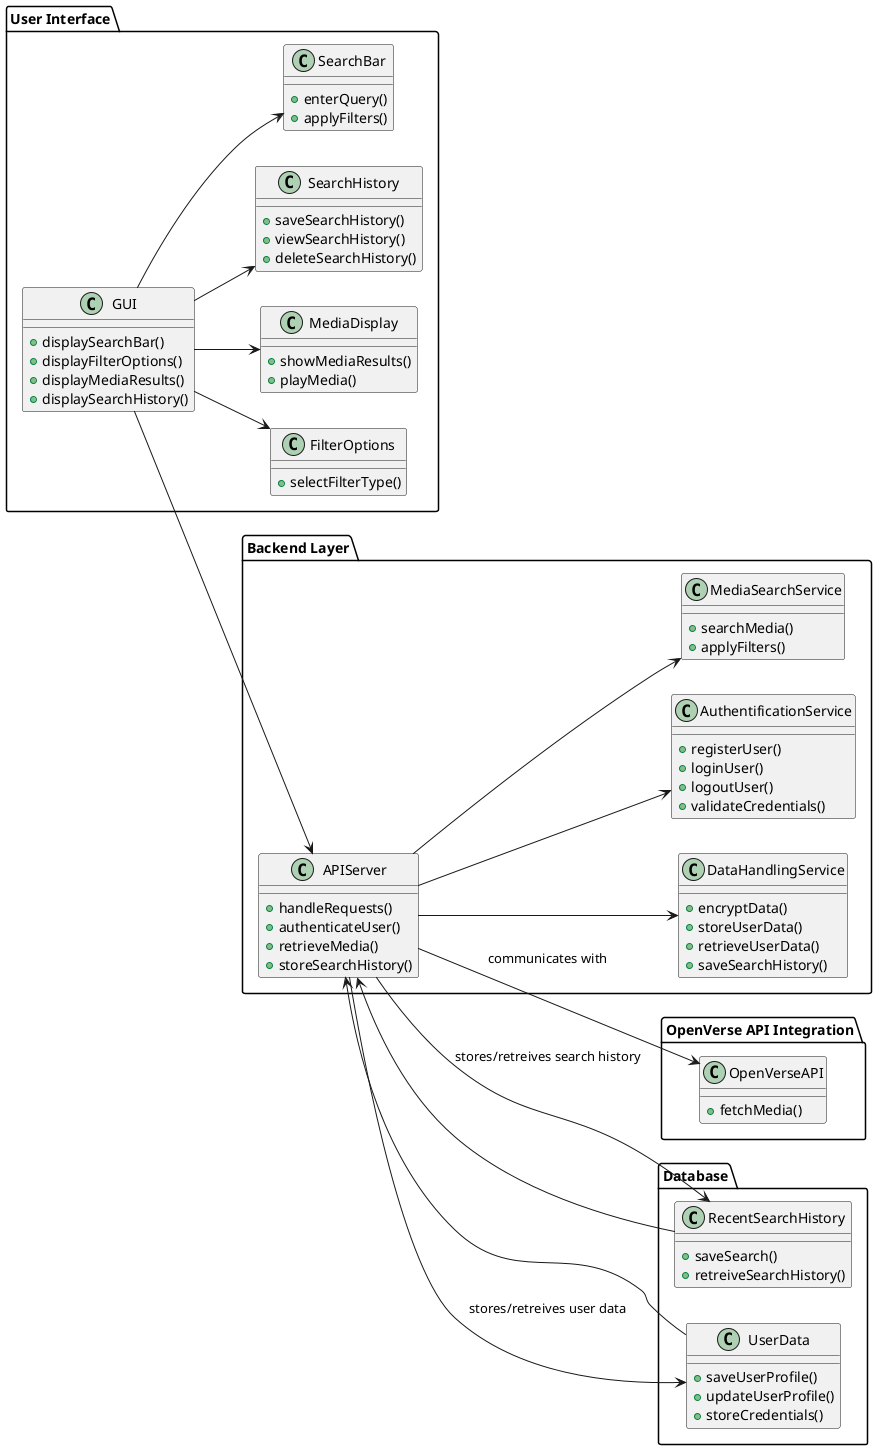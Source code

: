 @startuml
left to right direction
package "User Interface" {
class GUI {
+displaySearchBar()
+displayFilterOptions()
+displayMediaResults()
+displaySearchHistory()
}

class SearchBar{
+enterQuery()
+applyFilters()
}

class FilterOptions{
+selectFilterType()
}

class MediaDisplay{
+showMediaResults()
+playMedia()
}

class SearchHistory{
+saveSearchHistory()
+viewSearchHistory()
+deleteSearchHistory()
}

GUI --> SearchBar
GUI --> FilterOptions
GUI --> MediaDisplay
GUI --> SearchHistory
}

package "Backend Layer" {
class APIServer{
+handleRequests()
+authenticateUser()
+retrieveMedia()
+storeSearchHistory()
}

class AuthentificationService {
+registerUser()
+loginUser()
+logoutUser()
+validateCredentials()
}

class MediaSearchService {
+searchMedia()
+applyFilters()
}

class DataHandlingService {
+encryptData()
+storeUserData()
+retrieveUserData()
+saveSearchHistory()
}

APIServer --> AuthentificationService
APIServer --> MediaSearchService
APIServer --> DataHandlingService
}

package "OpenVerse API Integration" {
class OpenVerseAPI {
+fetchMedia()
}
}

package "Database" {
class UserData {
+saveUserProfile()
+updateUserProfile()
+storeCredentials()
}

class RecentSearchHistory {
+saveSearch()
+retreiveSearchHistory()
}

UserData --> APIServer
RecentSearchHistory --> APIServer
}

APIServer --> OpenVerseAPI : communicates with
APIServer --> UserData : stores/retreives user data
APIServer --> RecentSearchHistory : stores/retreives search history

GUI --> APIServer

@enduml
